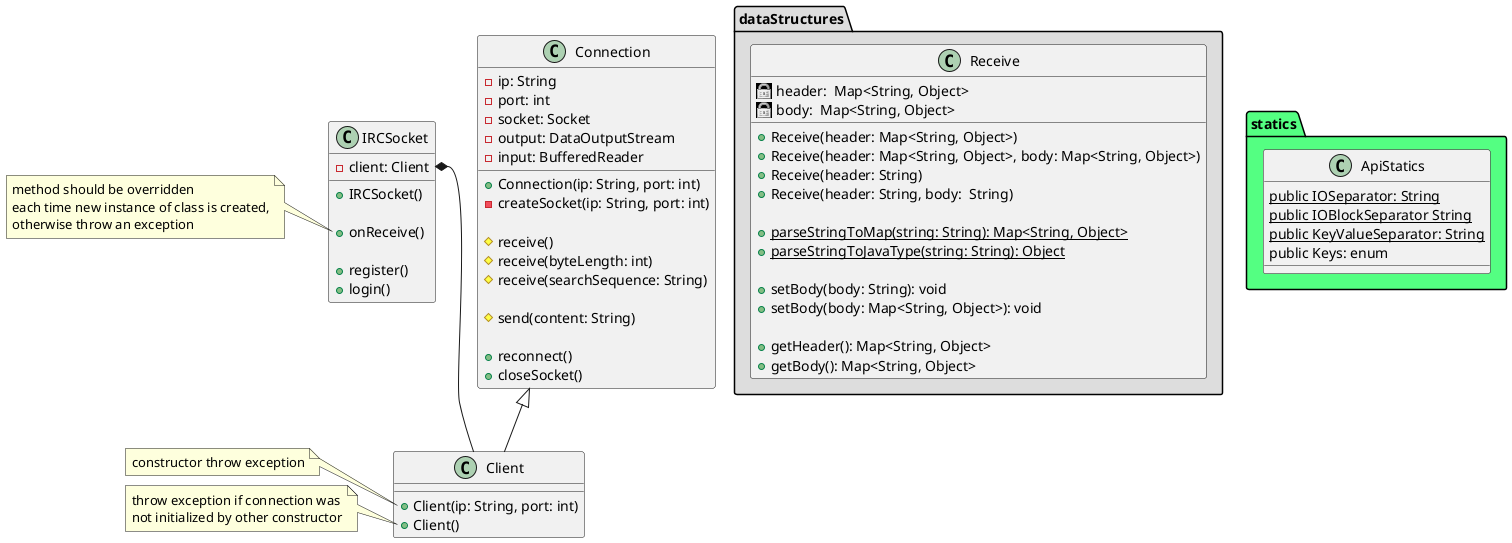 @startuml
sprite $readonly[16x16/16z] {
DOzH4iKW20CV4Y1jt-ZzRrl0kZ-w4pFWMibDydhMnmneOfpRG-696LiV82gX-R_yKf-xPdUTLDyzjgjx8CawcGb-1n5f7z8CrNOPK34JsF5yOD5vdDnZm51k
dLSTd-Sbry-1dukSSUtr5uyDrmi0
}

class Connection {
   - ip: String
   - port: int
   - socket: Socket
   - output: DataOutputStream
   - input: BufferedReader

   + Connection(ip: String, port: int)
   - createSocket(ip: String, port: int)

   # receive()
   # receive(byteLength: int)
   # receive(searchSequence: String)

   # send(content: String)

   + reconnect()
   + closeSocket()
}

class Client extends Connection {
 + Client(ip: String, port: int)
 + Client()
}

note left of Client::Client
 constructor throw exception
end note

note left of Client::Client()
 throw exception if connection was
 not initialized by other constructor
end note

class IRCSocket {
     - client: Client

     + IRCSocket()

     + onReceive()

     + register()
     + login()
'    TODO complete missing methods


}
IRCSocket::client *-- Client

note left of IRCSocket::onReceive()
 method should be overridden
 each time new instance of class is created,
 otherwise throw an exception
end note

package "dataStructures" #DDDDDD {

  class Receive {
    <$readonly> header:  Map<String, Object>
    <$readonly> body:  Map<String, Object>

    + Receive(header: Map<String, Object>)
    + Receive(header: Map<String, Object>, body: Map<String, Object>)
    + Receive(header: String)
    + Receive(header: String, body:  String)

    + {static} parseStringToMap(string: String): Map<String, Object>
    + {static} parseStringToJavaType(string: String): Object

    + setBody(body: String): void
    + setBody(body: Map<String, Object>): void

    + getHeader(): Map<String, Object>
    + getBody(): Map<String, Object>
  }
}


package "statics" #54FF82 {
 class ApiStatics {
     public {static} IOSeparator: String
     public {static} IOBlockSeparator String
     public {static} KeyValueSeparator: String
     public Keys: enum
 }
}
@enduml

